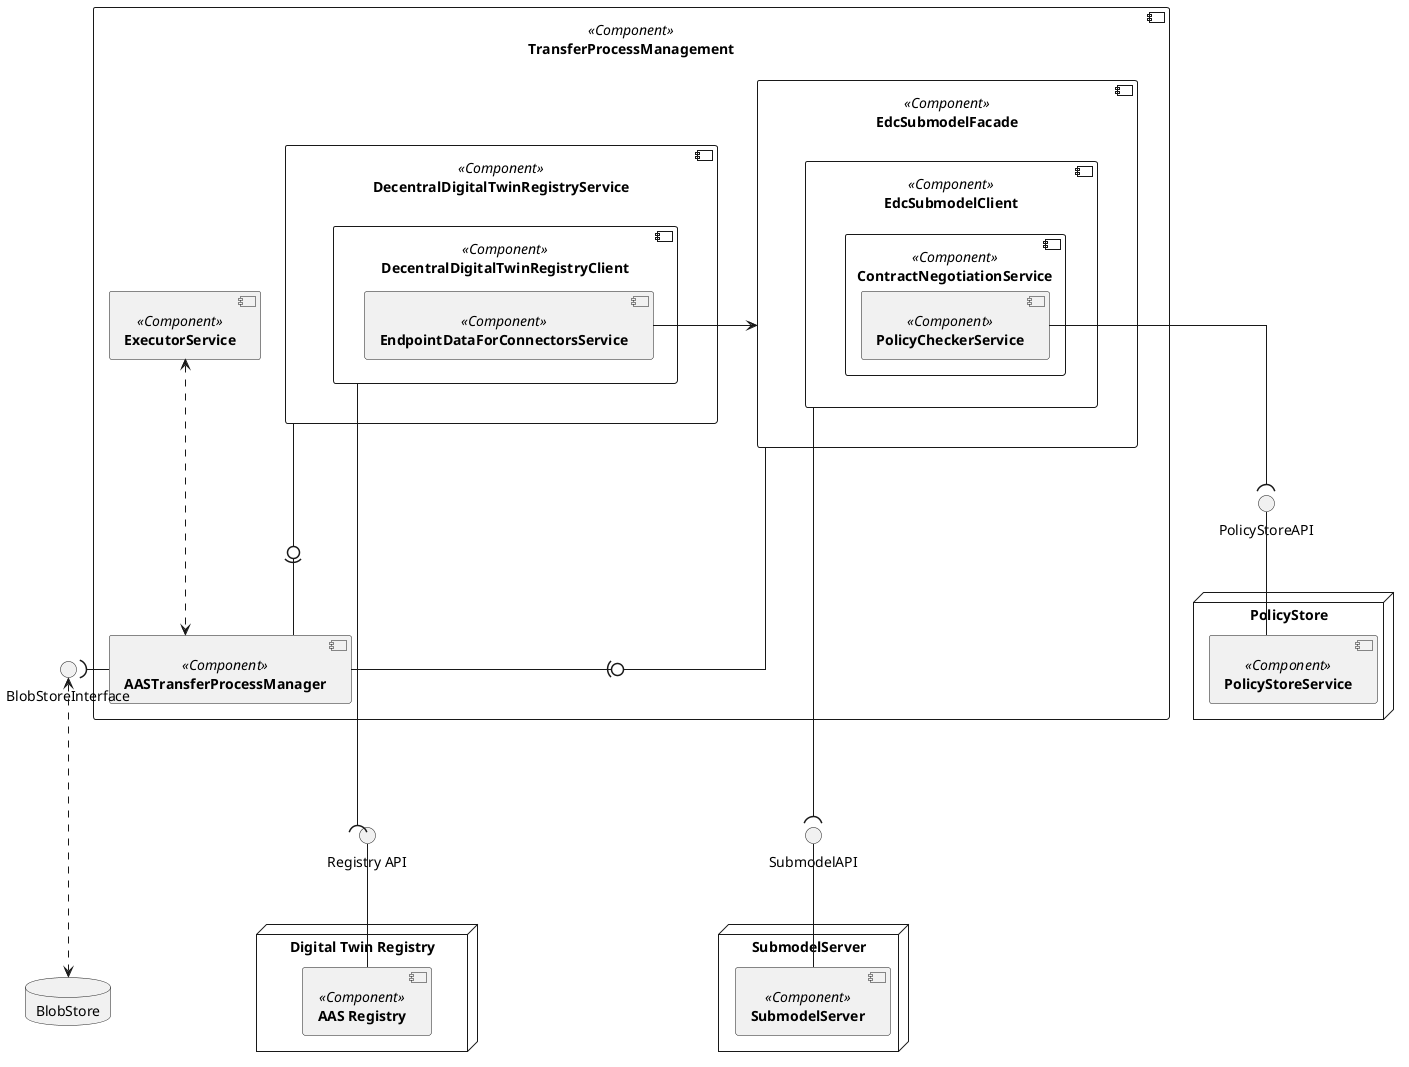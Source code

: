 @startuml
skinparam monochrome true
skinparam shadowing false
skinparam nodesep 10
skinparam ranksep 100
skinparam linetype ortho
skinparam defaultFontName "Architects daughter"


component [**TransferProcessManagement**] <<Component>> as TransferProcessManagement {
    component [**AASTransferProcessManager**] <<Component>> as TransferProcessManager
    component [**DecentralDigitalTwinRegistryService**] <<Component>> as DTRService {
        component [**DecentralDigitalTwinRegistryClient**] <<Component>> as DTRClient {
            component [**EndpointDataForConnectorsService**] <<Component>> as EndpointDataForConnectorsService
        }
    }
    component [**EdcSubmodelFacade**] <<Component>> as SubmodelFacade {
        component [**EdcSubmodelClient**] <<Component>> as SubmodelClient {
            component [**ContractNegotiationService**]  <<Component>> as ContractNegotiationService {
                [**PolicyCheckerService**] <<Component>> as PolicyCheckerService
            }
        }
    }
    component [**ExecutorService**] <<Component>> as ExecutorService
}

node PolicyStore {
    [**PolicyStoreService**] <<Component>> as PolicyStoreService
}

node "Digital Twin Registry" {
    [**AAS Registry**] <<Component>> as AASR
}

node "SubmodelServer" {
    [**SubmodelServer**] <<Component>> as SMS
}

DTRService --0)- TransferProcessManager
SubmodelFacade --0)- TransferProcessManager
ExecutorService <...> TransferProcessManager

interface "Registry API" as RegAPI
RegAPI -- AASR
DTRClient ----( RegAPI


interface "SubmodelAPI" as SMSAPI
SMSAPI -- SMS
SubmodelClient ----( SMSAPI
interface "PolicyStoreAPI" as PolicyStoreAPI
PolicyCheckerService --(  PolicyStoreAPI
PolicyStoreAPI -- PolicyStoreService
EndpointDataForConnectorsService -> SubmodelFacade

database BlobStore
TransferProcessManager -left-( BlobStoreInterface
BlobStoreInterface <...> BlobStore
@enduml